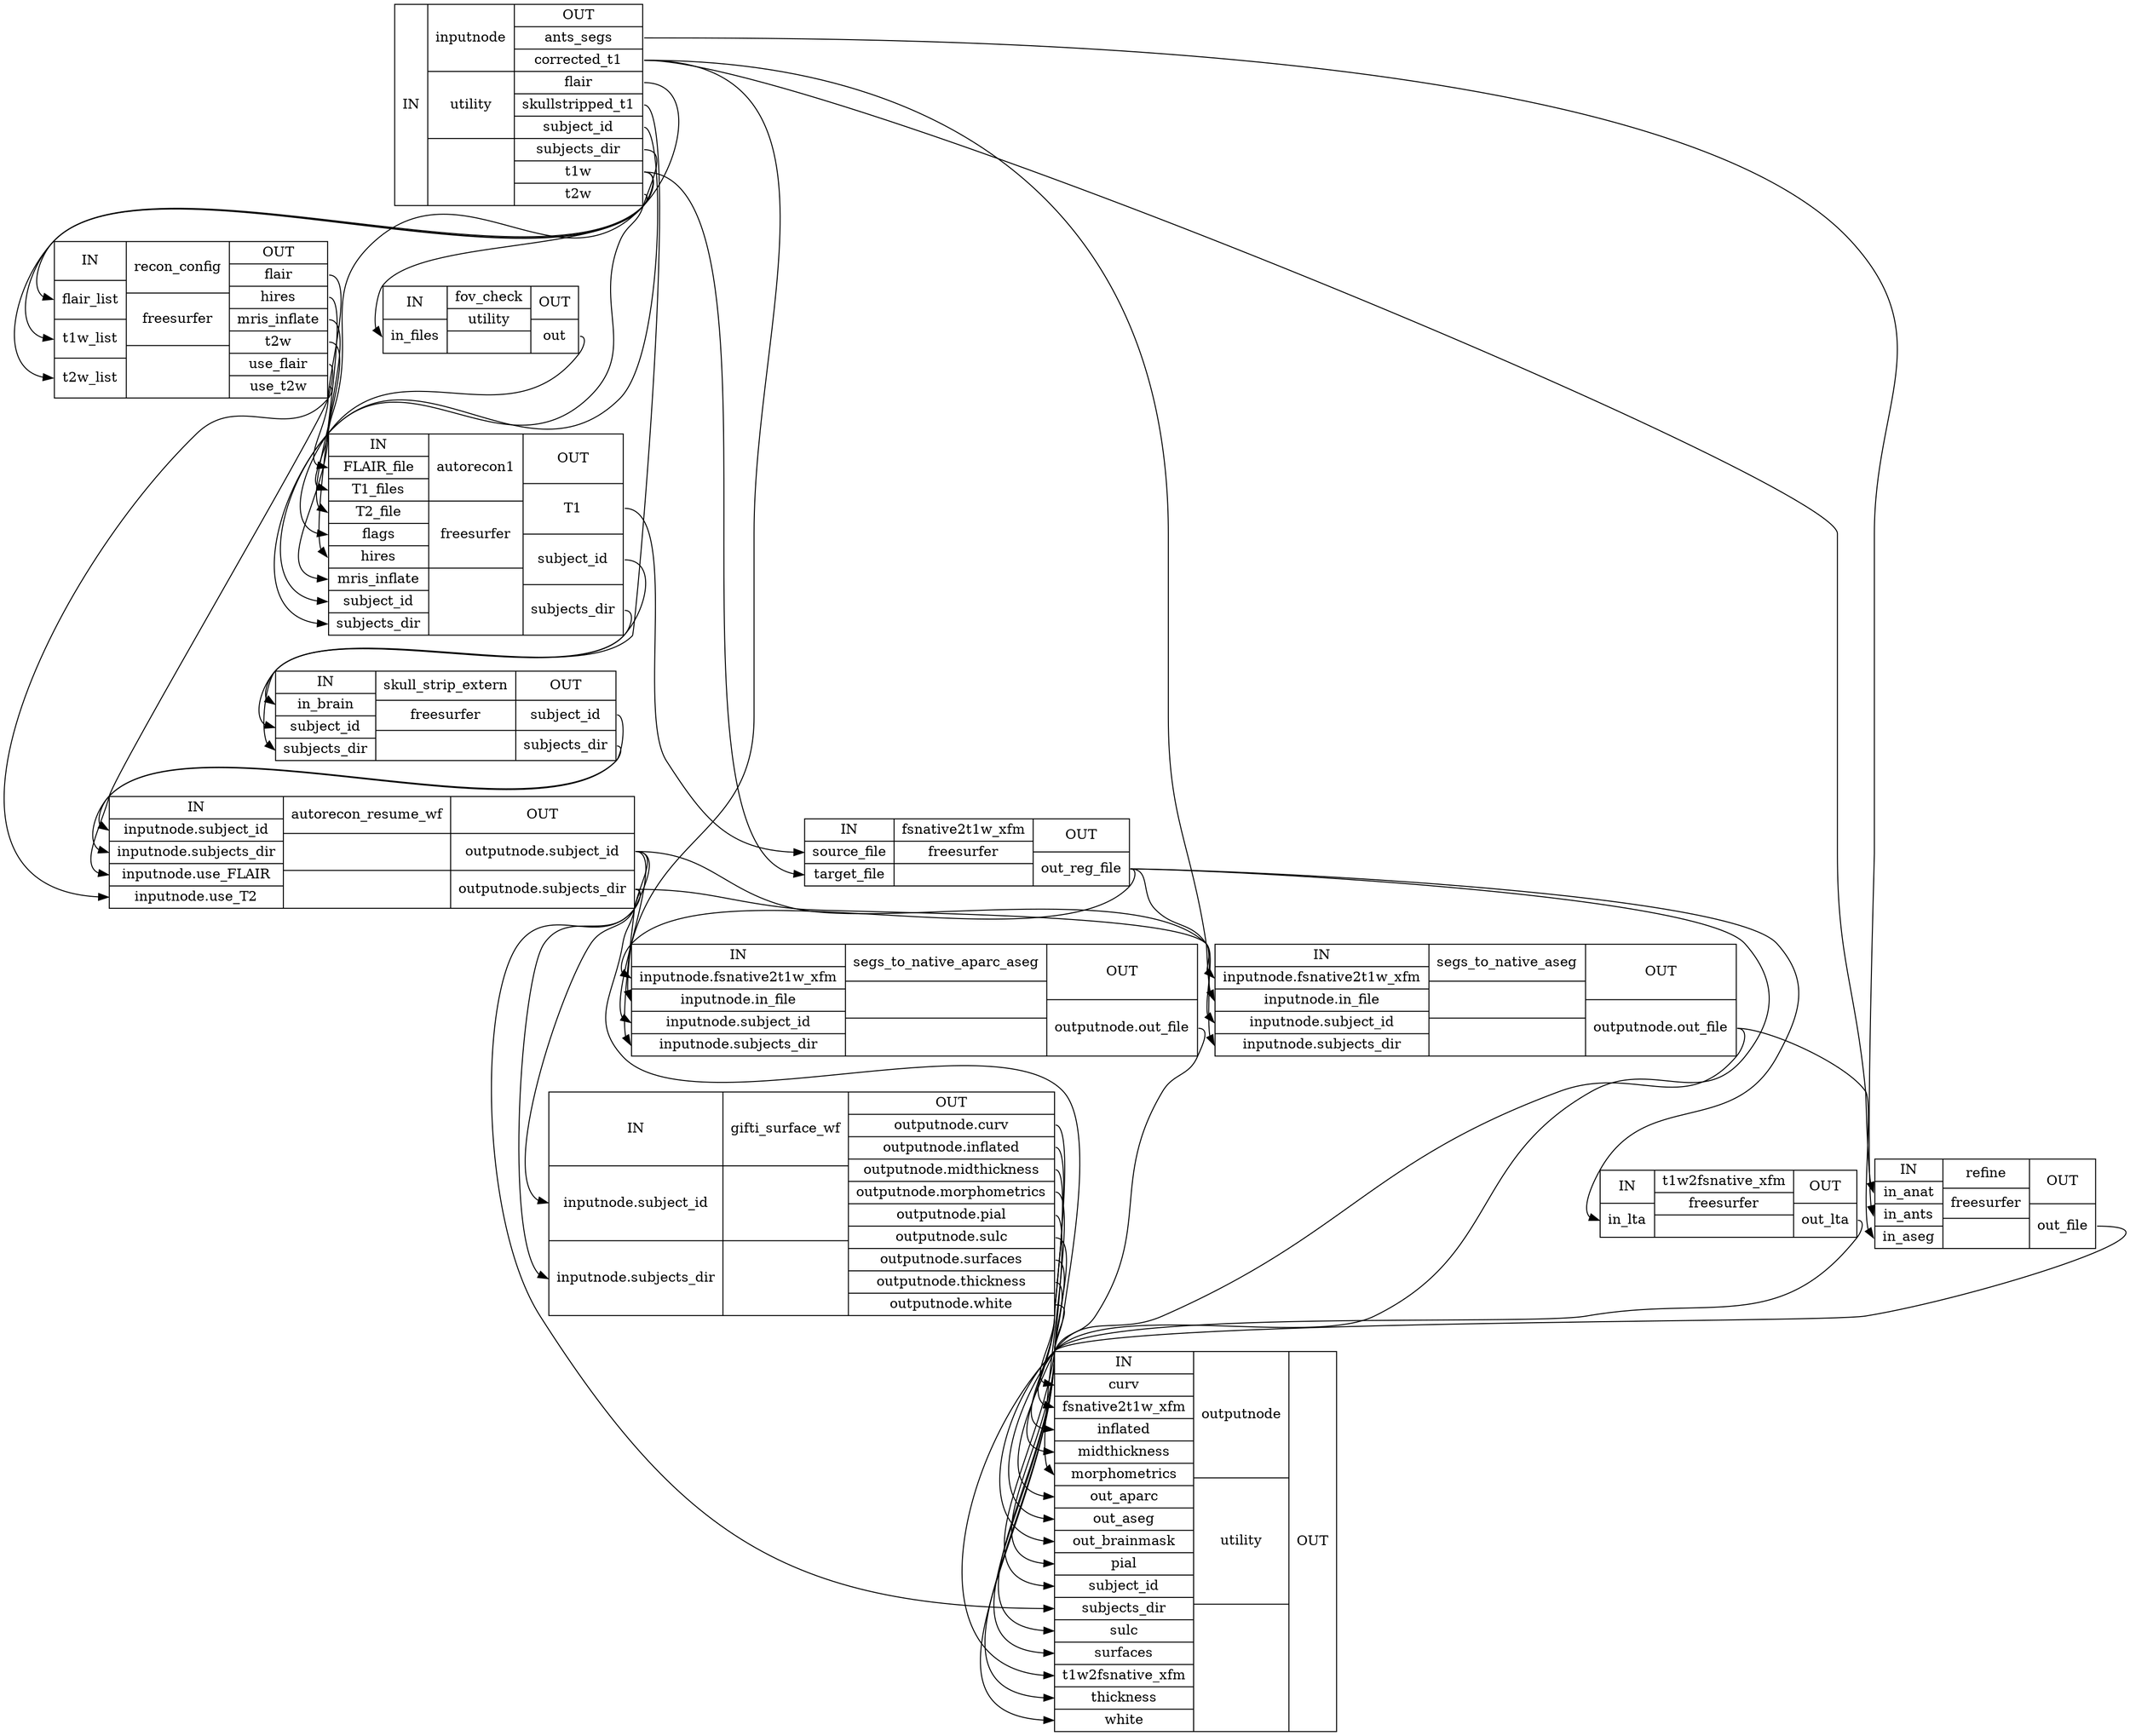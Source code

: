 digraph structs {
node [shape=record];
surface_recon_wfinputnode [label="{IN}|{ inputnode | utility |  }|{OUT|<outantssegs> ants_segs|<outcorrectedt1> corrected_t1|<outflair> flair|<outskullstrippedt1> skullstripped_t1|<outsubjectid> subject_id|<outsubjectsdir> subjects_dir|<outt1w> t1w|<outt2w> t2w}"];
surface_recon_wfrecon_config [label="{IN|<inflairlist> flair_list|<int1wlist> t1w_list|<int2wlist> t2w_list}|{ recon_config | freesurfer |  }|{OUT|<outflair> flair|<outhires> hires|<outmrisinflate> mris_inflate|<outt2w> t2w|<outuseflair> use_flair|<outuset2w> use_t2w}"];
surface_recon_wffov_check [label="{IN|<ininfiles> in_files}|{ fov_check | utility |  }|{OUT|<outout> out}"];
surface_recon_wfautorecon1 [label="{IN|<inFLAIRfile> FLAIR_file|<inT1files> T1_files|<inT2file> T2_file|<inflags> flags|<inhires> hires|<inmrisinflate> mris_inflate|<insubjectid> subject_id|<insubjectsdir> subjects_dir}|{ autorecon1 | freesurfer |  }|{OUT|<outT1> T1|<outsubjectid> subject_id|<outsubjectsdir> subjects_dir}"];
surface_recon_wfskull_strip_extern [label="{IN|<ininbrain> in_brain|<insubjectid> subject_id|<insubjectsdir> subjects_dir}|{ skull_strip_extern | freesurfer |  }|{OUT|<outsubjectid> subject_id|<outsubjectsdir> subjects_dir}"];
surface_recon_wffsnative2t1w_xfm [label="{IN|<insourcefile> source_file|<intargetfile> target_file}|{ fsnative2t1w_xfm | freesurfer |  }|{OUT|<outoutregfile> out_reg_file}"];
surface_recon_wfautorecon_resume_wf [label="{IN|<ininputnodesubjectid> inputnode.subject_id|<ininputnodesubjectsdir> inputnode.subjects_dir|<ininputnodeuseFLAIR> inputnode.use_FLAIR|<ininputnodeuseT2> inputnode.use_T2}|{ autorecon_resume_wf |  |  }|{OUT|<outoutputnodesubjectid> outputnode.subject_id|<outoutputnodesubjectsdir> outputnode.subjects_dir}"];
surface_recon_wft1w2fsnative_xfm [label="{IN|<ininlta> in_lta}|{ t1w2fsnative_xfm | freesurfer |  }|{OUT|<outoutlta> out_lta}"];
surface_recon_wfgifti_surface_wf [label="{IN|<ininputnodesubjectid> inputnode.subject_id|<ininputnodesubjectsdir> inputnode.subjects_dir}|{ gifti_surface_wf |  |  }|{OUT|<outoutputnodecurv> outputnode.curv|<outoutputnodeinflated> outputnode.inflated|<outoutputnodemidthickness> outputnode.midthickness|<outoutputnodemorphometrics> outputnode.morphometrics|<outoutputnodepial> outputnode.pial|<outoutputnodesulc> outputnode.sulc|<outoutputnodesurfaces> outputnode.surfaces|<outoutputnodethickness> outputnode.thickness|<outoutputnodewhite> outputnode.white}"];
surface_recon_wfsegs_to_native_aseg [label="{IN|<ininputnodefsnative2t1wxfm> inputnode.fsnative2t1w_xfm|<ininputnodeinfile> inputnode.in_file|<ininputnodesubjectid> inputnode.subject_id|<ininputnodesubjectsdir> inputnode.subjects_dir}|{ segs_to_native_aseg |  |  }|{OUT|<outoutputnodeoutfile> outputnode.out_file}"];
surface_recon_wfsegs_to_native_aparc_aseg [label="{IN|<ininputnodefsnative2t1wxfm> inputnode.fsnative2t1w_xfm|<ininputnodeinfile> inputnode.in_file|<ininputnodesubjectid> inputnode.subject_id|<ininputnodesubjectsdir> inputnode.subjects_dir}|{ segs_to_native_aparc_aseg |  |  }|{OUT|<outoutputnodeoutfile> outputnode.out_file}"];
surface_recon_wfrefine [label="{IN|<ininanat> in_anat|<ininants> in_ants|<ininaseg> in_aseg}|{ refine | freesurfer |  }|{OUT|<outoutfile> out_file}"];
surface_recon_wfoutputnode [label="{IN|<incurv> curv|<infsnative2t1wxfm> fsnative2t1w_xfm|<ininflated> inflated|<inmidthickness> midthickness|<inmorphometrics> morphometrics|<inoutaparc> out_aparc|<inoutaseg> out_aseg|<inoutbrainmask> out_brainmask|<inpial> pial|<insubjectid> subject_id|<insubjectsdir> subjects_dir|<insulc> sulc|<insurfaces> surfaces|<int1w2fsnativexfm> t1w2fsnative_xfm|<inthickness> thickness|<inwhite> white}|{ outputnode | utility |  }|{OUT}"];
surface_recon_wfautorecon1:outT1:e -> surface_recon_wffsnative2t1w_xfm:insourcefile:w;
surface_recon_wfautorecon1:outsubjectid:e -> surface_recon_wfskull_strip_extern:insubjectid:w;
surface_recon_wfautorecon1:outsubjectsdir:e -> surface_recon_wfskull_strip_extern:insubjectsdir:w;
surface_recon_wfautorecon_resume_wf:outoutputnodesubjectid:e -> surface_recon_wfgifti_surface_wf:ininputnodesubjectid:w;
surface_recon_wfautorecon_resume_wf:outoutputnodesubjectid:e -> surface_recon_wfoutputnode:insubjectid:w;
surface_recon_wfautorecon_resume_wf:outoutputnodesubjectid:e -> surface_recon_wfsegs_to_native_aparc_aseg:ininputnodesubjectid:w;
surface_recon_wfautorecon_resume_wf:outoutputnodesubjectid:e -> surface_recon_wfsegs_to_native_aseg:ininputnodesubjectid:w;
surface_recon_wfautorecon_resume_wf:outoutputnodesubjectsdir:e -> surface_recon_wfgifti_surface_wf:ininputnodesubjectsdir:w;
surface_recon_wfautorecon_resume_wf:outoutputnodesubjectsdir:e -> surface_recon_wfoutputnode:insubjectsdir:w;
surface_recon_wfautorecon_resume_wf:outoutputnodesubjectsdir:e -> surface_recon_wfsegs_to_native_aparc_aseg:ininputnodesubjectsdir:w;
surface_recon_wfautorecon_resume_wf:outoutputnodesubjectsdir:e -> surface_recon_wfsegs_to_native_aseg:ininputnodesubjectsdir:w;
surface_recon_wffov_check:outout:e -> surface_recon_wfautorecon1:inflags:w;
surface_recon_wffsnative2t1w_xfm:outoutregfile:e -> surface_recon_wfoutputnode:infsnative2t1wxfm:w;
surface_recon_wffsnative2t1w_xfm:outoutregfile:e -> surface_recon_wfsegs_to_native_aparc_aseg:ininputnodefsnative2t1wxfm:w;
surface_recon_wffsnative2t1w_xfm:outoutregfile:e -> surface_recon_wfsegs_to_native_aseg:ininputnodefsnative2t1wxfm:w;
surface_recon_wffsnative2t1w_xfm:outoutregfile:e -> surface_recon_wft1w2fsnative_xfm:ininlta:w;
surface_recon_wfgifti_surface_wf:outoutputnodecurv:e -> surface_recon_wfoutputnode:incurv:w;
surface_recon_wfgifti_surface_wf:outoutputnodeinflated:e -> surface_recon_wfoutputnode:ininflated:w;
surface_recon_wfgifti_surface_wf:outoutputnodemidthickness:e -> surface_recon_wfoutputnode:inmidthickness:w;
surface_recon_wfgifti_surface_wf:outoutputnodemorphometrics:e -> surface_recon_wfoutputnode:inmorphometrics:w;
surface_recon_wfgifti_surface_wf:outoutputnodepial:e -> surface_recon_wfoutputnode:inpial:w;
surface_recon_wfgifti_surface_wf:outoutputnodesulc:e -> surface_recon_wfoutputnode:insulc:w;
surface_recon_wfgifti_surface_wf:outoutputnodesurfaces:e -> surface_recon_wfoutputnode:insurfaces:w;
surface_recon_wfgifti_surface_wf:outoutputnodethickness:e -> surface_recon_wfoutputnode:inthickness:w;
surface_recon_wfgifti_surface_wf:outoutputnodewhite:e -> surface_recon_wfoutputnode:inwhite:w;
surface_recon_wfinputnode:outantssegs:e -> surface_recon_wfrefine:ininants:w;
surface_recon_wfinputnode:outcorrectedt1:e -> surface_recon_wfrefine:ininanat:w;
surface_recon_wfinputnode:outcorrectedt1:e -> surface_recon_wfsegs_to_native_aparc_aseg:ininputnodeinfile:w;
surface_recon_wfinputnode:outcorrectedt1:e -> surface_recon_wfsegs_to_native_aseg:ininputnodeinfile:w;
surface_recon_wfinputnode:outflair:e -> surface_recon_wfrecon_config:inflairlist:w;
surface_recon_wfinputnode:outskullstrippedt1:e -> surface_recon_wfskull_strip_extern:ininbrain:w;
surface_recon_wfinputnode:outsubjectid:e -> surface_recon_wfautorecon1:insubjectid:w;
surface_recon_wfinputnode:outsubjectsdir:e -> surface_recon_wfautorecon1:insubjectsdir:w;
surface_recon_wfinputnode:outt1w:e -> surface_recon_wfautorecon1:inT1files:w;
surface_recon_wfinputnode:outt1w:e -> surface_recon_wffov_check:ininfiles:w;
surface_recon_wfinputnode:outt1w:e -> surface_recon_wffsnative2t1w_xfm:intargetfile:w;
surface_recon_wfinputnode:outt1w:e -> surface_recon_wfrecon_config:int1wlist:w;
surface_recon_wfinputnode:outt2w:e -> surface_recon_wfrecon_config:int2wlist:w;
surface_recon_wfrecon_config:outflair:e -> surface_recon_wfautorecon1:inFLAIRfile:w;
surface_recon_wfrecon_config:outhires:e -> surface_recon_wfautorecon1:inhires:w;
surface_recon_wfrecon_config:outmrisinflate:e -> surface_recon_wfautorecon1:inmrisinflate:w;
surface_recon_wfrecon_config:outt2w:e -> surface_recon_wfautorecon1:inT2file:w;
surface_recon_wfrecon_config:outuseflair:e -> surface_recon_wfautorecon_resume_wf:ininputnodeuseFLAIR:w;
surface_recon_wfrecon_config:outuset2w:e -> surface_recon_wfautorecon_resume_wf:ininputnodeuseT2:w;
surface_recon_wfrefine:outoutfile:e -> surface_recon_wfoutputnode:inoutbrainmask:w;
surface_recon_wfsegs_to_native_aparc_aseg:outoutputnodeoutfile:e -> surface_recon_wfoutputnode:inoutaparc:w;
surface_recon_wfsegs_to_native_aseg:outoutputnodeoutfile:e -> surface_recon_wfoutputnode:inoutaseg:w;
surface_recon_wfsegs_to_native_aseg:outoutputnodeoutfile:e -> surface_recon_wfrefine:ininaseg:w;
surface_recon_wfskull_strip_extern:outsubjectid:e -> surface_recon_wfautorecon_resume_wf:ininputnodesubjectid:w;
surface_recon_wfskull_strip_extern:outsubjectsdir:e -> surface_recon_wfautorecon_resume_wf:ininputnodesubjectsdir:w;
surface_recon_wft1w2fsnative_xfm:outoutlta:e -> surface_recon_wfoutputnode:int1w2fsnativexfm:w;
}